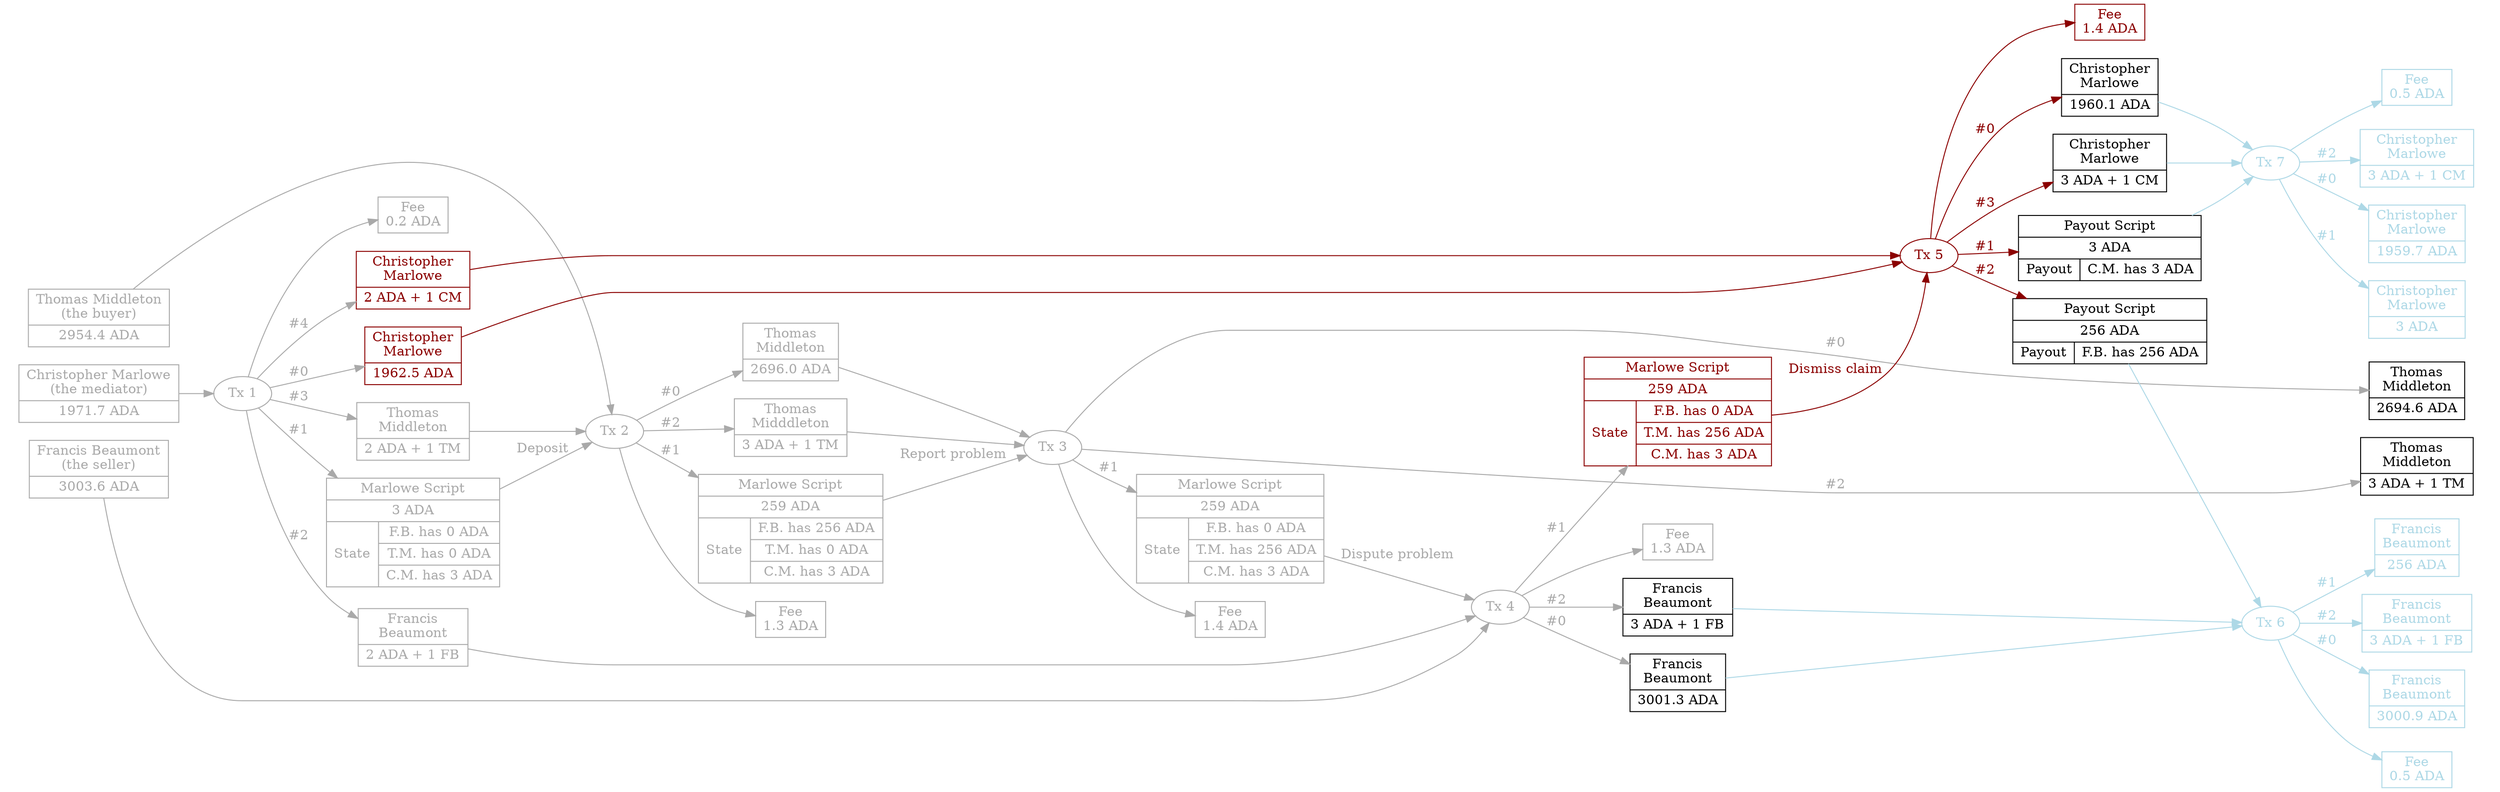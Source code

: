 digraph EscrowUtxos {


rankdir=LR

node [shape=record]


subgraph cluster_0m {

peripheries=0

Tx0MediatorAda [label="Christopher Marlowe\n(the mediator)|1971.7 ADA" color=darkgray fontcolor=darkgray]

Tx0SellerAda [label="Francis Beaumont\n(the seller)|3003.6 ADA" color=darkgray fontcolor=darkgray]

Tx0BuyerAda [label="Thomas Middleton\n(the buyer)|2954.4 ADA" color=darkgray fontcolor=darkgray]

}


Tx1 [shape=oval label="Tx 1" color=darkgray fontcolor=darkgray]

Tx0MediatorAda -> Tx1 [color=darkgray fontcolor=darkgray]


Tx1_1 [label="Marlowe Script|3 ADA|{State|{F.B. has 0 ADA|T.M. has 0 ADA|C.M. has 3 ADA}}" color=darkgray fontcolor=darkgray]

Tx1 -> Tx1_1 [label="#1" color=darkgray fontcolor=darkgray]


Tx1_0 [label="Christopher\nMarlowe|1962.5 ADA" color=darkred fontcolor=darkred]

Tx1 -> Tx1_0 [label="#0" color=darkgray fontcolor=darkgray]


Tx0MediatorToken [label="Christopher\nMarlowe|2 ADA + 1 CM" color=darkred fontcolor=darkred]

Tx1 -> Tx0MediatorToken [label="#4" color=darkgray fontcolor=darkgray]


Tx0SellerToken [label="Francis\nBeaumont|2 ADA + 1 FB" color=darkgray fontcolor=darkgray]

Tx1 -> Tx0SellerToken [label="#2" color=darkgray fontcolor=darkgray]


Tx0BuyerToken [label="Thomas\nMiddleton|2 ADA + 1 TM" color=darkgray fontcolor=darkgray]

Tx1 -> Tx0BuyerToken [label="#3" color=darkgray fontcolor=darkgray]


Tx1_Fee [label="Fee\n0.2 ADA" color=darkgray fontcolor=darkgray]

Tx1 -> Tx1_Fee [color=darkgray fontcolor=darkgray]


Tx2 [shape=oval label="Tx 2" color=darkgray fontcolor=darkgray]

Tx1_1 -> Tx2 [label="Deposit" color=darkgray fontcolor=darkgray]

Tx0BuyerAda -> Tx2 [color=darkgray fontcolor=darkgray]

Tx0BuyerToken -> Tx2 [color=darkgray fontcolor=darkgray]


subgraph cluster_2 {

peripheries=0

Tx2_0 [label="Thomas\nMiddleton|2696.0 ADA" color=darkgray fontcolor=darkgray]

Tx2_2 [label="Thomas\nMidddleton|3 ADA + 1 TM" color=darkgray fontcolor=darkgray]

}

Tx2 -> Tx2_0 [label="#0" color=darkgray fontcolor=darkgray]

Tx2 -> Tx2_2 [label="#2" color=darkgray fontcolor=darkgray]


Tx2_1 [label="Marlowe Script|259 ADA|{State|{F.B. has 256 ADA|T.M. has 0 ADA|C.M. has 3 ADA}}" color=darkgray fontcolor=darkgray]

Tx2 -> Tx2_1 [label="#1" color=darkgray fontcolor=darkgray]


Tx2_Fee [label="Fee\n1.3 ADA" color=darkgray fontcolor=darkgray]

Tx2 -> Tx2_Fee [color=darkgray fontcolor=darkgray]


Tx3 [shape=oval label="Tx 3" color=darkgray fontcolor=darkgray]

Tx2_1 -> Tx3 [label="Report problem" color=darkgray fontcolor=darkgray]

Tx2_0 -> Tx3 [color=darkgray fontcolor=darkgray]

Tx2_2 -> Tx3 [color=darkgray fontcolor=darkgray]


Tx3_1 [label="Marlowe Script|259 ADA|{State|{F.B. has 0 ADA|T.M. has 256 ADA|C.M. has 3 ADA}}" color=darkgray fontcolor=darkgray]

Tx3 -> Tx3_1 [label="#1" color=darkgray fontcolor=darkgray]


Tx3_Fee [label="Fee\n1.4 ADA" color=darkgray fontcolor=darkgray]

Tx3 -> Tx3_Fee [color=darkgray fontcolor=darkgray]


Tx4 [shape=oval label="Tx 4" color=darkgray fontcolor=darkgray]

Tx3_1 -> Tx4 [label="Dispute problem" color=darkgray fontcolor=darkgray]

Tx0SellerAda -> Tx4 [color=darkgray fontcolor=darkgray]

Tx0SellerToken -> Tx4 [color=darkgray fontcolor=darkgray]


subgraph cluster_4 {

peripheries=0

Tx4_0 [label="Francis\nBeaumont|3001.3 ADA" color=black fontcolor=black]

Tx4_2 [label="Francis\nBeaumont|3 ADA + 1 FB" color=black fontcolor=black]

}

Tx4 -> Tx4_0 [label="#0" color=darkgray fontcolor=darkgray]

Tx4 -> Tx4_2 [label="#2" color=darkgray fontcolor=darkgray]


Tx4_1 [label="Marlowe Script|259 ADA|{State|{F.B. has 0 ADA|T.M. has 256 ADA|C.M. has 3 ADA}}" color=darkred fontcolor=darkred]

Tx4 -> Tx4_1 [label="#1" color=darkgray fontcolor=darkgray]


Tx4_Fee [label="Fee\n1.3 ADA" color=darkgray fontcolor=darkgray]

Tx4 -> Tx4_Fee [color=darkgray fontcolor=darkgray]


Tx5 [shape=oval label="Tx 5" color=darkred fontcolor=darkred]

Tx4_1 -> Tx5 [label="Dismiss claim" color=darkred fontcolor=darkred]

Tx1_0 -> Tx5 [color=darkred fontcolor=darkred]

Tx0MediatorToken -> Tx5 [color=darkred fontcolor=darkred]


subgraph cluster_5 {

peripheries=0

Tx5_0 [label="Christopher\nMarlowe|1960.1 ADA" color=black fontcolor=black]

Tx5_3 [label="Christopher\nMarlowe|3 ADA + 1 CM" color=black fontcolor=black]

}

Tx5 -> Tx5_0 [label="#0" color=darkred fontcolor=darkred]

Tx5 -> Tx5_3 [label="#3" color=darkred fontcolor=darkred]


subgraph cluster_5p {

peripheries=0

Tx5_1 [label="Payout Script|3 ADA|{Payout|C.M. has 3 ADA}" color=black fontcolor=black]

Tx5_2 [label="Payout Script|256 ADA|{Payout|F.B. has 256 ADA}" color=black fontcolor=black]

}

Tx5 -> Tx5_1 [label="#1" color=darkred fontcolor=darkred]

Tx5 -> Tx5_2 [label="#2" color=darkred fontcolor=darkred]


Tx5_Fee [label="Fee\n1.4 ADA" color=darkred fontcolor=darkred]

Tx5 -> Tx5_Fee [color=darkred fontcolor=darkred]


Tx6 [shape=oval label="Tx 6" color=lightblue fontcolor=lightblue]

Tx4_0 -> Tx6 [color=lightblue fontcolor=lightblue]

Tx4_2 -> Tx6 [color=lightblue fontcolor=lightblue]

Tx5_2 -> Tx6 [color=lightblue fontcolor=lightblue]


Tx6_Fee [label="Fee\n0.5 ADA" color=lightblue fontcolor=lightblue]

Tx6 -> Tx6_Fee [color=lightblue fontcolor=lightblue]


Tx7 [shape=oval label="Tx 7" color=lightblue fontcolor=lightblue]

Tx5_0 -> Tx7 [color=lightblue fontcolor=lightblue]

Tx5_3 -> Tx7 [color=lightblue fontcolor=lightblue]

Tx5_1 -> Tx7 [color=lightblue fontcolor=lightblue]


Tx7_Fee [label="Fee\n0.5 ADA" color=lightblue fontcolor=lightblue]

Tx7 -> Tx7_Fee [color=lightblue fontcolor=lightblue]


subgraph cluster_x {

peripheries=0

  subgraph cluster_3 {

  peripheries=0

  Tx3_0 [label="Thomas\nMiddleton|2694.6 ADA" color=black fontcolor=black]

  Tx3_2 [label="Thomas\nMiddleton|3 ADA + 1 TM" color=black fontcolor=black]

  }

  subgraph cluster_6 {

  peripheries=0

  Tx6_0 [label="Francis\nBeaumont|3000.9 ADA" color=lightblue fontcolor=lightblue]

  Tx6_1 [label="Francis\nBeaumont|256 ADA" color=lightblue fontcolor=lightblue]

  Tx6_2 [label="Francis\nBeaumont|3 ADA + 1 FB" color=lightblue fontcolor=lightblue]

  }

  subgraph cluster_7 {

  peripheries=0

  Tx7_0 [label="Christopher\nMarlowe|1959.7 ADA" color=lightblue fontcolor=lightblue]

  Tx7_1 [label="Christopher\nMarlowe|3 ADA" color=lightblue fontcolor=lightblue]

  Tx7_2 [label="Christopher\nMarlowe|3 ADA + 1 CM" color=lightblue fontcolor=lightblue]

  }

}


Tx3 -> Tx3_0 [label="#0" color=darkgray fontcolor=darkgray]

Tx3 -> Tx3_2 [label="#2" color=darkgray fontcolor=darkgray]


Tx6 -> Tx6_0 [label="#0" color=lightblue fontcolor=lightblue]

Tx6 -> Tx6_1 [label="#1" color=lightblue fontcolor=lightblue]

Tx6 -> Tx6_2 [label="#2" color=lightblue fontcolor=lightblue]


Tx7 -> Tx7_0 [label="#0" color=lightblue fontcolor=lightblue]

Tx7 -> Tx7_1 [label="#1" color=lightblue fontcolor=lightblue]

Tx7 -> Tx7_2 [label="#2" color=lightblue fontcolor=lightblue]


}
